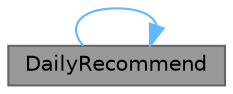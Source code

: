digraph "DailyRecommend"
{
 // LATEX_PDF_SIZE
  bgcolor="transparent";
  edge [fontname=Helvetica,fontsize=10,labelfontname=Helvetica,labelfontsize=10];
  node [fontname=Helvetica,fontsize=10,shape=box,height=0.2,width=0.4];
  rankdir="RL";
  Node1 [id="Node000001",label="DailyRecommend",height=0.2,width=0.4,color="gray40", fillcolor="grey60", style="filled", fontcolor="black",tooltip="构造函数，初始化每日推荐界面"];
  Node1 -> Node1 [id="edge1_Node000001_Node000001",dir="back",color="steelblue1",style="solid",tooltip=" "];
}
